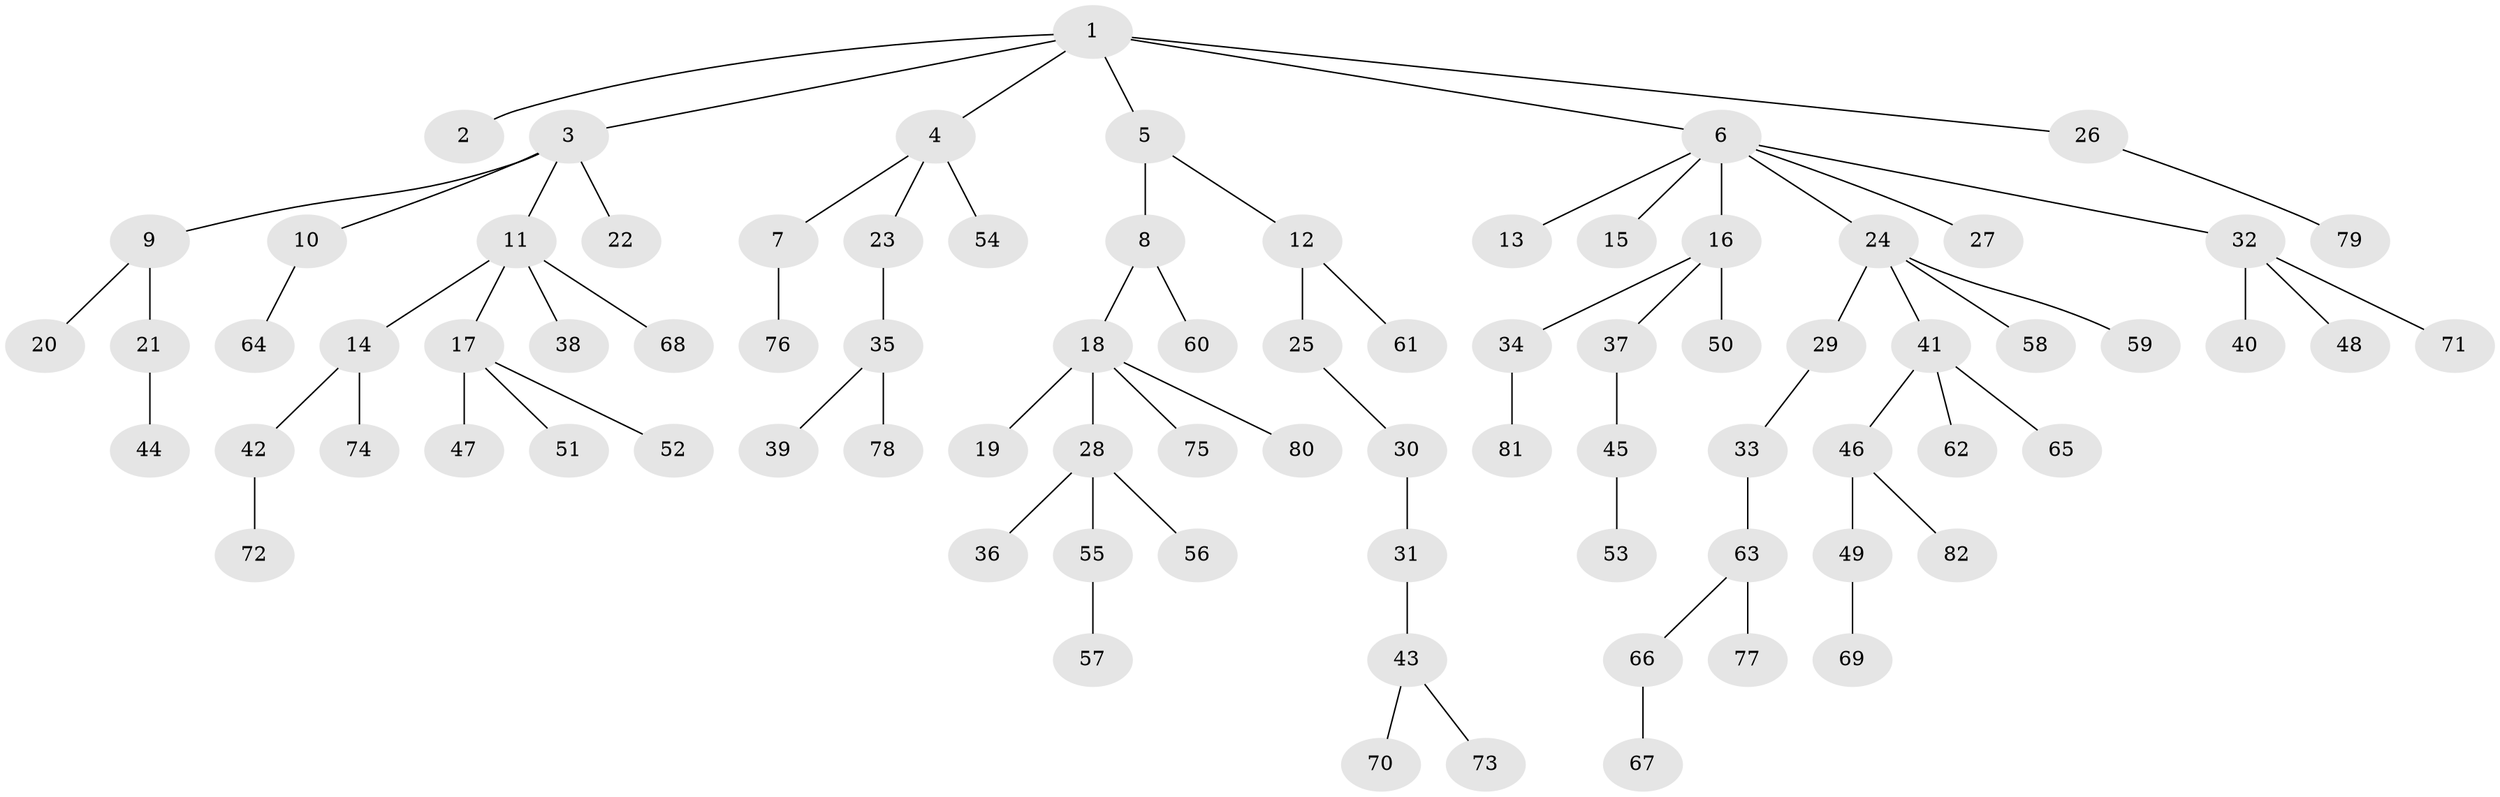 // coarse degree distribution, {1: 0.8125, 2: 0.125, 24: 0.03125, 4: 0.03125}
// Generated by graph-tools (version 1.1) at 2025/57/03/04/25 21:57:01]
// undirected, 82 vertices, 81 edges
graph export_dot {
graph [start="1"]
  node [color=gray90,style=filled];
  1;
  2;
  3;
  4;
  5;
  6;
  7;
  8;
  9;
  10;
  11;
  12;
  13;
  14;
  15;
  16;
  17;
  18;
  19;
  20;
  21;
  22;
  23;
  24;
  25;
  26;
  27;
  28;
  29;
  30;
  31;
  32;
  33;
  34;
  35;
  36;
  37;
  38;
  39;
  40;
  41;
  42;
  43;
  44;
  45;
  46;
  47;
  48;
  49;
  50;
  51;
  52;
  53;
  54;
  55;
  56;
  57;
  58;
  59;
  60;
  61;
  62;
  63;
  64;
  65;
  66;
  67;
  68;
  69;
  70;
  71;
  72;
  73;
  74;
  75;
  76;
  77;
  78;
  79;
  80;
  81;
  82;
  1 -- 2;
  1 -- 3;
  1 -- 4;
  1 -- 5;
  1 -- 6;
  1 -- 26;
  3 -- 9;
  3 -- 10;
  3 -- 11;
  3 -- 22;
  4 -- 7;
  4 -- 23;
  4 -- 54;
  5 -- 8;
  5 -- 12;
  6 -- 13;
  6 -- 15;
  6 -- 16;
  6 -- 24;
  6 -- 27;
  6 -- 32;
  7 -- 76;
  8 -- 18;
  8 -- 60;
  9 -- 20;
  9 -- 21;
  10 -- 64;
  11 -- 14;
  11 -- 17;
  11 -- 38;
  11 -- 68;
  12 -- 25;
  12 -- 61;
  14 -- 42;
  14 -- 74;
  16 -- 34;
  16 -- 37;
  16 -- 50;
  17 -- 47;
  17 -- 51;
  17 -- 52;
  18 -- 19;
  18 -- 28;
  18 -- 75;
  18 -- 80;
  21 -- 44;
  23 -- 35;
  24 -- 29;
  24 -- 41;
  24 -- 58;
  24 -- 59;
  25 -- 30;
  26 -- 79;
  28 -- 36;
  28 -- 55;
  28 -- 56;
  29 -- 33;
  30 -- 31;
  31 -- 43;
  32 -- 40;
  32 -- 48;
  32 -- 71;
  33 -- 63;
  34 -- 81;
  35 -- 39;
  35 -- 78;
  37 -- 45;
  41 -- 46;
  41 -- 62;
  41 -- 65;
  42 -- 72;
  43 -- 70;
  43 -- 73;
  45 -- 53;
  46 -- 49;
  46 -- 82;
  49 -- 69;
  55 -- 57;
  63 -- 66;
  63 -- 77;
  66 -- 67;
}
